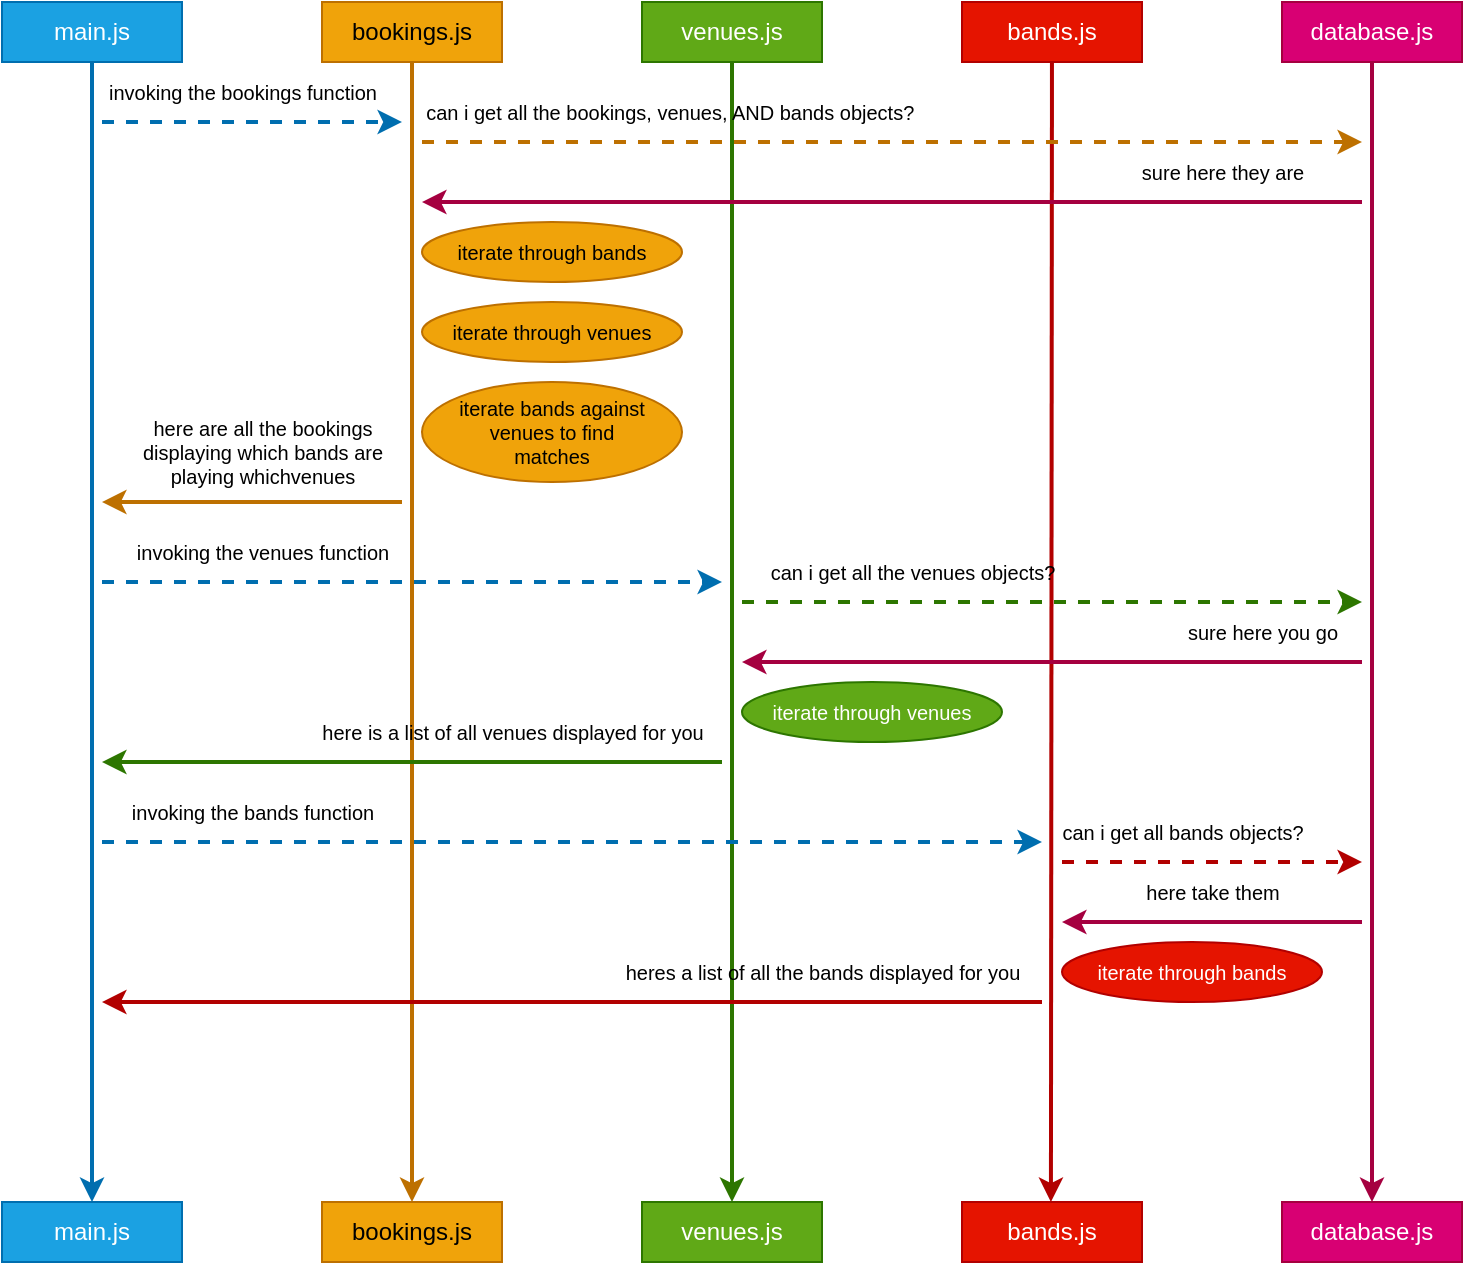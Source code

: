 <mxfile>
    <diagram id="xGRlDvS1XwfxrV0mbrM3" name="Page-1">
        <mxGraphModel dx="1136" dy="809" grid="1" gridSize="10" guides="1" tooltips="1" connect="1" arrows="1" fold="1" page="1" pageScale="1" pageWidth="850" pageHeight="1100" math="0" shadow="0">
            <root>
                <mxCell id="0"/>
                <mxCell id="1" parent="0"/>
                <mxCell id="2" value="main.js" style="whiteSpace=wrap;html=1;fillColor=#1ba1e2;fontColor=#ffffff;strokeColor=#006EAF;" vertex="1" parent="1">
                    <mxGeometry x="110" y="40" width="90" height="30" as="geometry"/>
                </mxCell>
                <mxCell id="3" value="bookings.js" style="whiteSpace=wrap;html=1;fillColor=#f0a30a;fontColor=#000000;strokeColor=#BD7000;" vertex="1" parent="1">
                    <mxGeometry x="270" y="40" width="90" height="30" as="geometry"/>
                </mxCell>
                <mxCell id="4" value="venues.js" style="whiteSpace=wrap;html=1;fillColor=#60a917;fontColor=#ffffff;strokeColor=#2D7600;" vertex="1" parent="1">
                    <mxGeometry x="430" y="40" width="90" height="30" as="geometry"/>
                </mxCell>
                <mxCell id="5" value="bands.js" style="whiteSpace=wrap;html=1;fillColor=#e51400;fontColor=#ffffff;strokeColor=#B20000;" vertex="1" parent="1">
                    <mxGeometry x="590" y="40" width="90" height="30" as="geometry"/>
                </mxCell>
                <mxCell id="6" value="database.js" style="whiteSpace=wrap;html=1;fillColor=#d80073;fontColor=#ffffff;strokeColor=#A50040;" vertex="1" parent="1">
                    <mxGeometry x="750" y="40" width="90" height="30" as="geometry"/>
                </mxCell>
                <mxCell id="7" value="main.js" style="whiteSpace=wrap;html=1;fillColor=#1ba1e2;fontColor=#ffffff;strokeColor=#006EAF;" vertex="1" parent="1">
                    <mxGeometry x="110" y="640" width="90" height="30" as="geometry"/>
                </mxCell>
                <mxCell id="8" value="bookings.js" style="whiteSpace=wrap;html=1;fillColor=#f0a30a;fontColor=#000000;strokeColor=#BD7000;" vertex="1" parent="1">
                    <mxGeometry x="270" y="640" width="90" height="30" as="geometry"/>
                </mxCell>
                <mxCell id="9" value="venues.js" style="whiteSpace=wrap;html=1;fillColor=#60a917;fontColor=#ffffff;strokeColor=#2D7600;" vertex="1" parent="1">
                    <mxGeometry x="430" y="640" width="90" height="30" as="geometry"/>
                </mxCell>
                <mxCell id="10" value="bands.js" style="whiteSpace=wrap;html=1;fillColor=#e51400;fontColor=#ffffff;strokeColor=#B20000;" vertex="1" parent="1">
                    <mxGeometry x="590" y="640" width="90" height="30" as="geometry"/>
                </mxCell>
                <mxCell id="11" value="database.js" style="whiteSpace=wrap;html=1;fillColor=#d80073;fontColor=#ffffff;strokeColor=#A50040;" vertex="1" parent="1">
                    <mxGeometry x="750" y="640" width="90" height="30" as="geometry"/>
                </mxCell>
                <mxCell id="12" value="" style="edgeStyle=none;orthogonalLoop=1;jettySize=auto;html=1;strokeWidth=2;fillColor=#1ba1e2;strokeColor=#006EAF;entryX=0.5;entryY=0;entryDx=0;entryDy=0;entryPerimeter=0;" edge="1" parent="1" source="2" target="7">
                    <mxGeometry width="80" relative="1" as="geometry">
                        <mxPoint x="155" y="140" as="sourcePoint"/>
                        <mxPoint x="155" y="630" as="targetPoint"/>
                        <Array as="points"/>
                    </mxGeometry>
                </mxCell>
                <mxCell id="13" value="" style="edgeStyle=none;orthogonalLoop=1;jettySize=auto;html=1;strokeWidth=2;fillColor=#f0a30a;strokeColor=#BD7000;entryX=0.5;entryY=0;entryDx=0;entryDy=0;" edge="1" parent="1" source="3" target="8">
                    <mxGeometry width="80" relative="1" as="geometry">
                        <mxPoint x="314.5" y="70" as="sourcePoint"/>
                        <mxPoint x="314.5" y="630" as="targetPoint"/>
                        <Array as="points"/>
                    </mxGeometry>
                </mxCell>
                <mxCell id="14" value="" style="edgeStyle=none;orthogonalLoop=1;jettySize=auto;html=1;strokeWidth=2;fillColor=#60a917;strokeColor=#2D7600;entryX=0.5;entryY=0;entryDx=0;entryDy=0;" edge="1" parent="1" source="4" target="9">
                    <mxGeometry width="80" relative="1" as="geometry">
                        <mxPoint x="474.5" y="70" as="sourcePoint"/>
                        <mxPoint x="474.5" y="630" as="targetPoint"/>
                        <Array as="points"/>
                    </mxGeometry>
                </mxCell>
                <mxCell id="15" value="" style="edgeStyle=none;orthogonalLoop=1;jettySize=auto;html=1;strokeWidth=2;fillColor=#e51400;strokeColor=#B20000;entryX=0.494;entryY=0;entryDx=0;entryDy=0;entryPerimeter=0;" edge="1" parent="1" source="5" target="10">
                    <mxGeometry width="80" relative="1" as="geometry">
                        <mxPoint x="634.5" y="70" as="sourcePoint"/>
                        <mxPoint x="634.5" y="630" as="targetPoint"/>
                        <Array as="points"/>
                    </mxGeometry>
                </mxCell>
                <mxCell id="16" value="" style="edgeStyle=none;orthogonalLoop=1;jettySize=auto;html=1;strokeWidth=2;fillColor=#d80073;strokeColor=#A50040;entryX=0.5;entryY=0;entryDx=0;entryDy=0;" edge="1" parent="1" source="6" target="11">
                    <mxGeometry width="80" relative="1" as="geometry">
                        <mxPoint x="794.5" y="70" as="sourcePoint"/>
                        <mxPoint x="794.5" y="630" as="targetPoint"/>
                        <Array as="points"/>
                    </mxGeometry>
                </mxCell>
                <mxCell id="17" value="" style="edgeStyle=none;orthogonalLoop=1;jettySize=auto;html=1;strokeWidth=2;dashed=1;fillColor=#1ba1e2;strokeColor=#006EAF;" edge="1" parent="1">
                    <mxGeometry width="80" relative="1" as="geometry">
                        <mxPoint x="160" y="100" as="sourcePoint"/>
                        <mxPoint x="310" y="100" as="targetPoint"/>
                        <Array as="points">
                            <mxPoint x="200" y="100"/>
                            <mxPoint x="230" y="100"/>
                        </Array>
                    </mxGeometry>
                </mxCell>
                <mxCell id="18" value="&lt;font style=&quot;font-size: 10px;&quot;&gt;invoking the bookings function&lt;/font&gt;" style="text;html=1;align=center;verticalAlign=middle;resizable=0;points=[];autosize=1;strokeColor=none;fillColor=none;" vertex="1" parent="1">
                    <mxGeometry x="150" y="70" width="160" height="30" as="geometry"/>
                </mxCell>
                <mxCell id="19" value="" style="edgeStyle=none;orthogonalLoop=1;jettySize=auto;html=1;dashed=1;strokeWidth=2;fontSize=10;fillColor=#f0a30a;strokeColor=#BD7000;" edge="1" parent="1">
                    <mxGeometry width="80" relative="1" as="geometry">
                        <mxPoint x="320" y="110" as="sourcePoint"/>
                        <mxPoint x="790" y="110" as="targetPoint"/>
                        <Array as="points"/>
                    </mxGeometry>
                </mxCell>
                <mxCell id="20" value="can i get all the bookings, venues, AND bands objects?&amp;nbsp;" style="text;html=1;align=center;verticalAlign=middle;resizable=0;points=[];autosize=1;strokeColor=none;fillColor=none;fontSize=10;" vertex="1" parent="1">
                    <mxGeometry x="310" y="80" width="270" height="30" as="geometry"/>
                </mxCell>
                <mxCell id="21" value="" style="edgeStyle=none;orthogonalLoop=1;jettySize=auto;html=1;strokeWidth=2;fontSize=10;fillColor=#d80073;strokeColor=#A50040;" edge="1" parent="1">
                    <mxGeometry width="80" relative="1" as="geometry">
                        <mxPoint x="790" y="140" as="sourcePoint"/>
                        <mxPoint x="320" y="140" as="targetPoint"/>
                        <Array as="points"/>
                    </mxGeometry>
                </mxCell>
                <mxCell id="22" value="sure here they are" style="text;html=1;align=center;verticalAlign=middle;resizable=0;points=[];autosize=1;strokeColor=none;fillColor=none;fontSize=10;" vertex="1" parent="1">
                    <mxGeometry x="670" y="110" width="100" height="30" as="geometry"/>
                </mxCell>
                <mxCell id="23" value="iterate through bands" style="ellipse;whiteSpace=wrap;html=1;fontSize=10;fillColor=#f0a30a;fontColor=#000000;strokeColor=#BD7000;" vertex="1" parent="1">
                    <mxGeometry x="320" y="150" width="130" height="30" as="geometry"/>
                </mxCell>
                <mxCell id="24" value="iterate through venues" style="ellipse;whiteSpace=wrap;html=1;fontSize=10;fillColor=#f0a30a;fontColor=#000000;strokeColor=#BD7000;" vertex="1" parent="1">
                    <mxGeometry x="320" y="190" width="130" height="30" as="geometry"/>
                </mxCell>
                <mxCell id="25" value="iterate bands against&lt;br&gt;venues to find&lt;br&gt;matches" style="ellipse;whiteSpace=wrap;html=1;fontSize=10;fillColor=#f0a30a;fontColor=#000000;strokeColor=#BD7000;" vertex="1" parent="1">
                    <mxGeometry x="320" y="230" width="130" height="50" as="geometry"/>
                </mxCell>
                <mxCell id="29" value="" style="edgeStyle=none;orthogonalLoop=1;jettySize=auto;html=1;strokeWidth=2;fontSize=10;fillColor=#f0a30a;strokeColor=#BD7000;" edge="1" parent="1">
                    <mxGeometry width="80" relative="1" as="geometry">
                        <mxPoint x="310" y="290" as="sourcePoint"/>
                        <mxPoint x="160" y="290" as="targetPoint"/>
                        <Array as="points"/>
                    </mxGeometry>
                </mxCell>
                <mxCell id="30" value="here are all the bookings &lt;br&gt;displaying which bands are&lt;br&gt;playing whichvenues" style="text;html=1;align=center;verticalAlign=middle;resizable=0;points=[];autosize=1;strokeColor=none;fillColor=none;fontSize=10;" vertex="1" parent="1">
                    <mxGeometry x="170" y="240" width="140" height="50" as="geometry"/>
                </mxCell>
                <mxCell id="31" value="" style="edgeStyle=none;orthogonalLoop=1;jettySize=auto;html=1;strokeWidth=2;fontSize=10;dashed=1;fillColor=#1ba1e2;strokeColor=#006EAF;" edge="1" parent="1">
                    <mxGeometry width="80" relative="1" as="geometry">
                        <mxPoint x="160" y="330" as="sourcePoint"/>
                        <mxPoint x="470" y="330" as="targetPoint"/>
                        <Array as="points"/>
                    </mxGeometry>
                </mxCell>
                <mxCell id="32" value="invoking the venues function" style="text;html=1;align=center;verticalAlign=middle;resizable=0;points=[];autosize=1;strokeColor=none;fillColor=none;fontSize=10;" vertex="1" parent="1">
                    <mxGeometry x="165" y="300" width="150" height="30" as="geometry"/>
                </mxCell>
                <mxCell id="33" value="" style="edgeStyle=none;orthogonalLoop=1;jettySize=auto;html=1;dashed=1;strokeWidth=2;fontSize=10;fillColor=#60a917;strokeColor=#2D7600;" edge="1" parent="1">
                    <mxGeometry width="80" relative="1" as="geometry">
                        <mxPoint x="480" y="340" as="sourcePoint"/>
                        <mxPoint x="790" y="340" as="targetPoint"/>
                        <Array as="points"/>
                    </mxGeometry>
                </mxCell>
                <mxCell id="34" value="can i get all the venues objects?" style="text;html=1;align=center;verticalAlign=middle;resizable=0;points=[];autosize=1;strokeColor=none;fillColor=none;fontSize=10;" vertex="1" parent="1">
                    <mxGeometry x="480" y="310" width="170" height="30" as="geometry"/>
                </mxCell>
                <mxCell id="35" value="" style="edgeStyle=none;orthogonalLoop=1;jettySize=auto;html=1;strokeWidth=2;fontSize=10;fillColor=#d80073;strokeColor=#A50040;" edge="1" parent="1">
                    <mxGeometry width="80" relative="1" as="geometry">
                        <mxPoint x="790" y="370" as="sourcePoint"/>
                        <mxPoint x="480" y="370" as="targetPoint"/>
                        <Array as="points"/>
                    </mxGeometry>
                </mxCell>
                <mxCell id="36" value="sure here you go" style="text;html=1;align=center;verticalAlign=middle;resizable=0;points=[];autosize=1;strokeColor=none;fillColor=none;fontSize=10;" vertex="1" parent="1">
                    <mxGeometry x="690" y="340" width="100" height="30" as="geometry"/>
                </mxCell>
                <mxCell id="38" value="iterate through venues" style="ellipse;whiteSpace=wrap;html=1;fontSize=10;fillColor=#60a917;fontColor=#ffffff;strokeColor=#2D7600;" vertex="1" parent="1">
                    <mxGeometry x="480" y="380" width="130" height="30" as="geometry"/>
                </mxCell>
                <mxCell id="39" value="" style="edgeStyle=none;orthogonalLoop=1;jettySize=auto;html=1;strokeWidth=2;fontSize=10;fillColor=#60a917;strokeColor=#2D7600;" edge="1" parent="1">
                    <mxGeometry width="80" relative="1" as="geometry">
                        <mxPoint x="470" y="420" as="sourcePoint"/>
                        <mxPoint x="160" y="420" as="targetPoint"/>
                        <Array as="points"/>
                    </mxGeometry>
                </mxCell>
                <mxCell id="40" value="here is a list of all venues displayed for you" style="text;html=1;align=center;verticalAlign=middle;resizable=0;points=[];autosize=1;strokeColor=none;fillColor=none;fontSize=10;" vertex="1" parent="1">
                    <mxGeometry x="260" y="390" width="210" height="30" as="geometry"/>
                </mxCell>
                <mxCell id="41" value="" style="edgeStyle=none;orthogonalLoop=1;jettySize=auto;html=1;strokeWidth=2;fontSize=10;dashed=1;fillColor=#1ba1e2;strokeColor=#006EAF;" edge="1" parent="1">
                    <mxGeometry width="80" relative="1" as="geometry">
                        <mxPoint x="160" y="460" as="sourcePoint"/>
                        <mxPoint x="630" y="460" as="targetPoint"/>
                        <Array as="points"/>
                    </mxGeometry>
                </mxCell>
                <mxCell id="42" value="invoking the bands function" style="text;html=1;align=center;verticalAlign=middle;resizable=0;points=[];autosize=1;strokeColor=none;fillColor=none;fontSize=10;" vertex="1" parent="1">
                    <mxGeometry x="165" y="430" width="140" height="30" as="geometry"/>
                </mxCell>
                <mxCell id="43" value="" style="edgeStyle=none;orthogonalLoop=1;jettySize=auto;html=1;dashed=1;strokeWidth=2;fontSize=10;fillColor=#e51400;strokeColor=#B20000;" edge="1" parent="1">
                    <mxGeometry width="80" relative="1" as="geometry">
                        <mxPoint x="640" y="470" as="sourcePoint"/>
                        <mxPoint x="790" y="470" as="targetPoint"/>
                        <Array as="points"/>
                    </mxGeometry>
                </mxCell>
                <mxCell id="44" value="can i get all bands objects?" style="text;html=1;align=center;verticalAlign=middle;resizable=0;points=[];autosize=1;strokeColor=none;fillColor=none;fontSize=10;" vertex="1" parent="1">
                    <mxGeometry x="630" y="440" width="140" height="30" as="geometry"/>
                </mxCell>
                <mxCell id="45" value="" style="edgeStyle=none;orthogonalLoop=1;jettySize=auto;html=1;strokeWidth=2;fontSize=10;fillColor=#d80073;strokeColor=#A50040;" edge="1" parent="1">
                    <mxGeometry width="80" relative="1" as="geometry">
                        <mxPoint x="790" y="500" as="sourcePoint"/>
                        <mxPoint x="640" y="500" as="targetPoint"/>
                        <Array as="points"/>
                    </mxGeometry>
                </mxCell>
                <mxCell id="46" value="here take them" style="text;html=1;align=center;verticalAlign=middle;resizable=0;points=[];autosize=1;strokeColor=none;fillColor=none;fontSize=10;" vertex="1" parent="1">
                    <mxGeometry x="670" y="470" width="90" height="30" as="geometry"/>
                </mxCell>
                <mxCell id="48" value="iterate through bands" style="ellipse;whiteSpace=wrap;html=1;fontSize=10;fillColor=#e51400;fontColor=#ffffff;strokeColor=#B20000;" vertex="1" parent="1">
                    <mxGeometry x="640" y="510" width="130" height="30" as="geometry"/>
                </mxCell>
                <mxCell id="49" value="" style="edgeStyle=none;orthogonalLoop=1;jettySize=auto;html=1;strokeWidth=2;fontSize=10;fillColor=#e51400;strokeColor=#B20000;" edge="1" parent="1">
                    <mxGeometry width="80" relative="1" as="geometry">
                        <mxPoint x="630" y="540" as="sourcePoint"/>
                        <mxPoint x="160" y="540" as="targetPoint"/>
                        <Array as="points"/>
                    </mxGeometry>
                </mxCell>
                <mxCell id="50" value="heres a list of all the bands displayed for you" style="text;html=1;align=center;verticalAlign=middle;resizable=0;points=[];autosize=1;strokeColor=none;fillColor=none;fontSize=10;" vertex="1" parent="1">
                    <mxGeometry x="410" y="510" width="220" height="30" as="geometry"/>
                </mxCell>
            </root>
        </mxGraphModel>
    </diagram>
</mxfile>